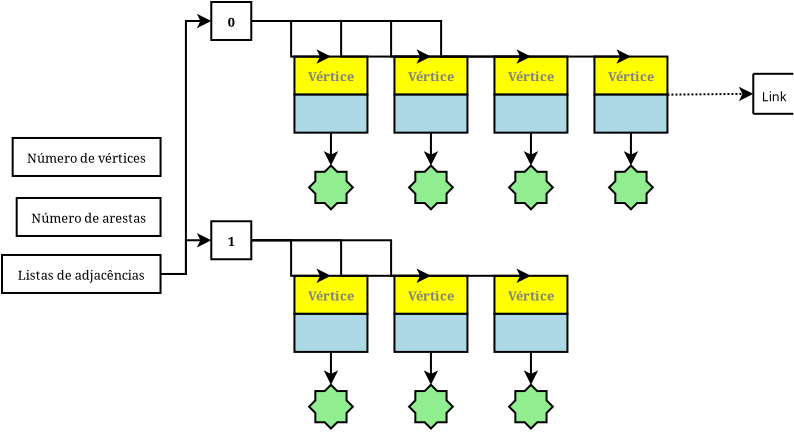 <?xml version="1.0" encoding="UTF-8"?>
<dia:diagram xmlns:dia="http://www.lysator.liu.se/~alla/dia/">
  <dia:layer name="Background" visible="true" active="true">
    <dia:group>
      <dia:group>
        <dia:object type="Flowchart - Box" version="0" id="O0">
          <dia:attribute name="obj_pos">
            <dia:point val="32.608,20.453"/>
          </dia:attribute>
          <dia:attribute name="obj_bb">
            <dia:rectangle val="32.558,20.402;36.308,22.402"/>
          </dia:attribute>
          <dia:attribute name="elem_corner">
            <dia:point val="32.608,20.453"/>
          </dia:attribute>
          <dia:attribute name="elem_width">
            <dia:real val="3.65"/>
          </dia:attribute>
          <dia:attribute name="elem_height">
            <dia:real val="1.9"/>
          </dia:attribute>
          <dia:attribute name="border_width">
            <dia:real val="0.1"/>
          </dia:attribute>
          <dia:attribute name="inner_color">
            <dia:color val="#ffff00"/>
          </dia:attribute>
          <dia:attribute name="show_background">
            <dia:boolean val="true"/>
          </dia:attribute>
          <dia:attribute name="padding">
            <dia:real val="0.5"/>
          </dia:attribute>
          <dia:attribute name="text">
            <dia:composite type="text">
              <dia:attribute name="string">
                <dia:string>#Vértice#</dia:string>
              </dia:attribute>
              <dia:attribute name="font">
                <dia:font family="serif" style="80" name="Times-Bold"/>
              </dia:attribute>
              <dia:attribute name="height">
                <dia:real val="0.8"/>
              </dia:attribute>
              <dia:attribute name="pos">
                <dia:point val="34.433,21.598"/>
              </dia:attribute>
              <dia:attribute name="color">
                <dia:color val="#7f7f7f"/>
              </dia:attribute>
              <dia:attribute name="alignment">
                <dia:enum val="1"/>
              </dia:attribute>
            </dia:composite>
          </dia:attribute>
        </dia:object>
        <dia:object type="Flowchart - Box" version="0" id="O1">
          <dia:attribute name="obj_pos">
            <dia:point val="32.608,22.358"/>
          </dia:attribute>
          <dia:attribute name="obj_bb">
            <dia:rectangle val="32.558,22.308;36.308,24.308"/>
          </dia:attribute>
          <dia:attribute name="elem_corner">
            <dia:point val="32.608,22.358"/>
          </dia:attribute>
          <dia:attribute name="elem_width">
            <dia:real val="3.65"/>
          </dia:attribute>
          <dia:attribute name="elem_height">
            <dia:real val="1.9"/>
          </dia:attribute>
          <dia:attribute name="border_width">
            <dia:real val="0.1"/>
          </dia:attribute>
          <dia:attribute name="inner_color">
            <dia:color val="#add8e6"/>
          </dia:attribute>
          <dia:attribute name="show_background">
            <dia:boolean val="true"/>
          </dia:attribute>
          <dia:attribute name="padding">
            <dia:real val="0.5"/>
          </dia:attribute>
          <dia:attribute name="text">
            <dia:composite type="text">
              <dia:attribute name="string">
                <dia:string>##</dia:string>
              </dia:attribute>
              <dia:attribute name="font">
                <dia:font family="serif" style="80" name="Times-Bold"/>
              </dia:attribute>
              <dia:attribute name="height">
                <dia:real val="0.8"/>
              </dia:attribute>
              <dia:attribute name="pos">
                <dia:point val="34.433,23.503"/>
              </dia:attribute>
              <dia:attribute name="color">
                <dia:color val="#7f7f7f"/>
              </dia:attribute>
              <dia:attribute name="alignment">
                <dia:enum val="1"/>
              </dia:attribute>
            </dia:composite>
          </dia:attribute>
        </dia:object>
        <dia:object type="Standard - Line" version="0" id="O2">
          <dia:attribute name="obj_pos">
            <dia:point val="34.433,24.258"/>
          </dia:attribute>
          <dia:attribute name="obj_bb">
            <dia:rectangle val="34.072,24.207;34.795,26.014"/>
          </dia:attribute>
          <dia:attribute name="conn_endpoints">
            <dia:point val="34.433,24.258"/>
            <dia:point val="34.433,25.902"/>
          </dia:attribute>
          <dia:attribute name="numcp">
            <dia:int val="1"/>
          </dia:attribute>
          <dia:attribute name="end_arrow">
            <dia:enum val="22"/>
          </dia:attribute>
          <dia:attribute name="end_arrow_length">
            <dia:real val="0.5"/>
          </dia:attribute>
          <dia:attribute name="end_arrow_width">
            <dia:real val="0.5"/>
          </dia:attribute>
          <dia:connections>
            <dia:connection handle="0" to="O1" connection="13"/>
            <dia:connection handle="1" to="O3" connection="4"/>
          </dia:connections>
        </dia:object>
        <dia:object type="Geometric - Eight Point Star" version="1" id="O3">
          <dia:attribute name="obj_pos">
            <dia:point val="33.34,25.902"/>
          </dia:attribute>
          <dia:attribute name="obj_bb">
            <dia:rectangle val="33.269,25.832;35.597,28.16"/>
          </dia:attribute>
          <dia:attribute name="meta">
            <dia:composite type="dict"/>
          </dia:attribute>
          <dia:attribute name="elem_corner">
            <dia:point val="33.34,25.902"/>
          </dia:attribute>
          <dia:attribute name="elem_width">
            <dia:real val="2.187"/>
          </dia:attribute>
          <dia:attribute name="elem_height">
            <dia:real val="2.187"/>
          </dia:attribute>
          <dia:attribute name="line_width">
            <dia:real val="0.1"/>
          </dia:attribute>
          <dia:attribute name="line_colour">
            <dia:color val="#000000"/>
          </dia:attribute>
          <dia:attribute name="fill_colour">
            <dia:color val="#90ee90"/>
          </dia:attribute>
          <dia:attribute name="show_background">
            <dia:boolean val="true"/>
          </dia:attribute>
          <dia:attribute name="line_style">
            <dia:enum val="0"/>
            <dia:real val="1"/>
          </dia:attribute>
          <dia:attribute name="flip_horizontal">
            <dia:boolean val="false"/>
          </dia:attribute>
          <dia:attribute name="flip_vertical">
            <dia:boolean val="false"/>
          </dia:attribute>
          <dia:attribute name="subscale">
            <dia:real val="1"/>
          </dia:attribute>
        </dia:object>
      </dia:group>
      <dia:object type="Flowchart - Box" version="0" id="O4">
        <dia:attribute name="obj_pos">
          <dia:point val="13.45,17.725"/>
        </dia:attribute>
        <dia:attribute name="obj_bb">
          <dia:rectangle val="13.4,17.675;15.5,19.675"/>
        </dia:attribute>
        <dia:attribute name="elem_corner">
          <dia:point val="13.45,17.725"/>
        </dia:attribute>
        <dia:attribute name="elem_width">
          <dia:real val="2"/>
        </dia:attribute>
        <dia:attribute name="elem_height">
          <dia:real val="1.9"/>
        </dia:attribute>
        <dia:attribute name="show_background">
          <dia:boolean val="true"/>
        </dia:attribute>
        <dia:attribute name="padding">
          <dia:real val="0.5"/>
        </dia:attribute>
        <dia:attribute name="text">
          <dia:composite type="text">
            <dia:attribute name="string">
              <dia:string>#0#</dia:string>
            </dia:attribute>
            <dia:attribute name="font">
              <dia:font family="serif" style="80" name="Times-Bold"/>
            </dia:attribute>
            <dia:attribute name="height">
              <dia:real val="0.8"/>
            </dia:attribute>
            <dia:attribute name="pos">
              <dia:point val="14.45,18.87"/>
            </dia:attribute>
            <dia:attribute name="color">
              <dia:color val="#000000"/>
            </dia:attribute>
            <dia:attribute name="alignment">
              <dia:enum val="1"/>
            </dia:attribute>
          </dia:composite>
        </dia:attribute>
      </dia:object>
      <dia:group>
        <dia:object type="Flowchart - Box" version="0" id="O5">
          <dia:attribute name="obj_pos">
            <dia:point val="27.608,20.453"/>
          </dia:attribute>
          <dia:attribute name="obj_bb">
            <dia:rectangle val="27.558,20.402;31.308,22.402"/>
          </dia:attribute>
          <dia:attribute name="elem_corner">
            <dia:point val="27.608,20.453"/>
          </dia:attribute>
          <dia:attribute name="elem_width">
            <dia:real val="3.65"/>
          </dia:attribute>
          <dia:attribute name="elem_height">
            <dia:real val="1.9"/>
          </dia:attribute>
          <dia:attribute name="border_width">
            <dia:real val="0.1"/>
          </dia:attribute>
          <dia:attribute name="inner_color">
            <dia:color val="#ffff00"/>
          </dia:attribute>
          <dia:attribute name="show_background">
            <dia:boolean val="true"/>
          </dia:attribute>
          <dia:attribute name="padding">
            <dia:real val="0.5"/>
          </dia:attribute>
          <dia:attribute name="text">
            <dia:composite type="text">
              <dia:attribute name="string">
                <dia:string>#Vértice#</dia:string>
              </dia:attribute>
              <dia:attribute name="font">
                <dia:font family="serif" style="80" name="Times-Bold"/>
              </dia:attribute>
              <dia:attribute name="height">
                <dia:real val="0.8"/>
              </dia:attribute>
              <dia:attribute name="pos">
                <dia:point val="29.433,21.598"/>
              </dia:attribute>
              <dia:attribute name="color">
                <dia:color val="#7f7f7f"/>
              </dia:attribute>
              <dia:attribute name="alignment">
                <dia:enum val="1"/>
              </dia:attribute>
            </dia:composite>
          </dia:attribute>
        </dia:object>
        <dia:object type="Flowchart - Box" version="0" id="O6">
          <dia:attribute name="obj_pos">
            <dia:point val="27.608,22.358"/>
          </dia:attribute>
          <dia:attribute name="obj_bb">
            <dia:rectangle val="27.558,22.308;31.308,24.308"/>
          </dia:attribute>
          <dia:attribute name="elem_corner">
            <dia:point val="27.608,22.358"/>
          </dia:attribute>
          <dia:attribute name="elem_width">
            <dia:real val="3.65"/>
          </dia:attribute>
          <dia:attribute name="elem_height">
            <dia:real val="1.9"/>
          </dia:attribute>
          <dia:attribute name="border_width">
            <dia:real val="0.1"/>
          </dia:attribute>
          <dia:attribute name="inner_color">
            <dia:color val="#add8e6"/>
          </dia:attribute>
          <dia:attribute name="show_background">
            <dia:boolean val="true"/>
          </dia:attribute>
          <dia:attribute name="padding">
            <dia:real val="0.5"/>
          </dia:attribute>
          <dia:attribute name="text">
            <dia:composite type="text">
              <dia:attribute name="string">
                <dia:string>##</dia:string>
              </dia:attribute>
              <dia:attribute name="font">
                <dia:font family="serif" style="80" name="Times-Bold"/>
              </dia:attribute>
              <dia:attribute name="height">
                <dia:real val="0.8"/>
              </dia:attribute>
              <dia:attribute name="pos">
                <dia:point val="29.433,23.503"/>
              </dia:attribute>
              <dia:attribute name="color">
                <dia:color val="#7f7f7f"/>
              </dia:attribute>
              <dia:attribute name="alignment">
                <dia:enum val="1"/>
              </dia:attribute>
            </dia:composite>
          </dia:attribute>
        </dia:object>
        <dia:object type="Standard - Line" version="0" id="O7">
          <dia:attribute name="obj_pos">
            <dia:point val="29.433,24.258"/>
          </dia:attribute>
          <dia:attribute name="obj_bb">
            <dia:rectangle val="29.072,24.207;29.795,26.014"/>
          </dia:attribute>
          <dia:attribute name="conn_endpoints">
            <dia:point val="29.433,24.258"/>
            <dia:point val="29.433,25.902"/>
          </dia:attribute>
          <dia:attribute name="numcp">
            <dia:int val="1"/>
          </dia:attribute>
          <dia:attribute name="end_arrow">
            <dia:enum val="22"/>
          </dia:attribute>
          <dia:attribute name="end_arrow_length">
            <dia:real val="0.5"/>
          </dia:attribute>
          <dia:attribute name="end_arrow_width">
            <dia:real val="0.5"/>
          </dia:attribute>
          <dia:connections>
            <dia:connection handle="0" to="O6" connection="13"/>
            <dia:connection handle="1" to="O8" connection="4"/>
          </dia:connections>
        </dia:object>
        <dia:object type="Geometric - Eight Point Star" version="1" id="O8">
          <dia:attribute name="obj_pos">
            <dia:point val="28.34,25.902"/>
          </dia:attribute>
          <dia:attribute name="obj_bb">
            <dia:rectangle val="28.269,25.832;30.597,28.16"/>
          </dia:attribute>
          <dia:attribute name="meta">
            <dia:composite type="dict"/>
          </dia:attribute>
          <dia:attribute name="elem_corner">
            <dia:point val="28.34,25.902"/>
          </dia:attribute>
          <dia:attribute name="elem_width">
            <dia:real val="2.187"/>
          </dia:attribute>
          <dia:attribute name="elem_height">
            <dia:real val="2.187"/>
          </dia:attribute>
          <dia:attribute name="line_width">
            <dia:real val="0.1"/>
          </dia:attribute>
          <dia:attribute name="line_colour">
            <dia:color val="#000000"/>
          </dia:attribute>
          <dia:attribute name="fill_colour">
            <dia:color val="#90ee90"/>
          </dia:attribute>
          <dia:attribute name="show_background">
            <dia:boolean val="true"/>
          </dia:attribute>
          <dia:attribute name="line_style">
            <dia:enum val="0"/>
            <dia:real val="1"/>
          </dia:attribute>
          <dia:attribute name="flip_horizontal">
            <dia:boolean val="false"/>
          </dia:attribute>
          <dia:attribute name="flip_vertical">
            <dia:boolean val="false"/>
          </dia:attribute>
          <dia:attribute name="subscale">
            <dia:real val="1"/>
          </dia:attribute>
        </dia:object>
      </dia:group>
      <dia:group>
        <dia:object type="Flowchart - Box" version="0" id="O9">
          <dia:attribute name="obj_pos">
            <dia:point val="22.608,20.453"/>
          </dia:attribute>
          <dia:attribute name="obj_bb">
            <dia:rectangle val="22.558,20.402;26.308,22.402"/>
          </dia:attribute>
          <dia:attribute name="elem_corner">
            <dia:point val="22.608,20.453"/>
          </dia:attribute>
          <dia:attribute name="elem_width">
            <dia:real val="3.65"/>
          </dia:attribute>
          <dia:attribute name="elem_height">
            <dia:real val="1.9"/>
          </dia:attribute>
          <dia:attribute name="border_width">
            <dia:real val="0.1"/>
          </dia:attribute>
          <dia:attribute name="inner_color">
            <dia:color val="#ffff00"/>
          </dia:attribute>
          <dia:attribute name="show_background">
            <dia:boolean val="true"/>
          </dia:attribute>
          <dia:attribute name="padding">
            <dia:real val="0.5"/>
          </dia:attribute>
          <dia:attribute name="text">
            <dia:composite type="text">
              <dia:attribute name="string">
                <dia:string>#Vértice#</dia:string>
              </dia:attribute>
              <dia:attribute name="font">
                <dia:font family="serif" style="80" name="Times-Bold"/>
              </dia:attribute>
              <dia:attribute name="height">
                <dia:real val="0.8"/>
              </dia:attribute>
              <dia:attribute name="pos">
                <dia:point val="24.433,21.598"/>
              </dia:attribute>
              <dia:attribute name="color">
                <dia:color val="#7f7f7f"/>
              </dia:attribute>
              <dia:attribute name="alignment">
                <dia:enum val="1"/>
              </dia:attribute>
            </dia:composite>
          </dia:attribute>
        </dia:object>
        <dia:object type="Flowchart - Box" version="0" id="O10">
          <dia:attribute name="obj_pos">
            <dia:point val="22.608,22.358"/>
          </dia:attribute>
          <dia:attribute name="obj_bb">
            <dia:rectangle val="22.558,22.308;26.308,24.308"/>
          </dia:attribute>
          <dia:attribute name="elem_corner">
            <dia:point val="22.608,22.358"/>
          </dia:attribute>
          <dia:attribute name="elem_width">
            <dia:real val="3.65"/>
          </dia:attribute>
          <dia:attribute name="elem_height">
            <dia:real val="1.9"/>
          </dia:attribute>
          <dia:attribute name="border_width">
            <dia:real val="0.1"/>
          </dia:attribute>
          <dia:attribute name="inner_color">
            <dia:color val="#add8e6"/>
          </dia:attribute>
          <dia:attribute name="show_background">
            <dia:boolean val="true"/>
          </dia:attribute>
          <dia:attribute name="padding">
            <dia:real val="0.5"/>
          </dia:attribute>
          <dia:attribute name="text">
            <dia:composite type="text">
              <dia:attribute name="string">
                <dia:string>##</dia:string>
              </dia:attribute>
              <dia:attribute name="font">
                <dia:font family="serif" style="80" name="Times-Bold"/>
              </dia:attribute>
              <dia:attribute name="height">
                <dia:real val="0.8"/>
              </dia:attribute>
              <dia:attribute name="pos">
                <dia:point val="24.433,23.503"/>
              </dia:attribute>
              <dia:attribute name="color">
                <dia:color val="#7f7f7f"/>
              </dia:attribute>
              <dia:attribute name="alignment">
                <dia:enum val="1"/>
              </dia:attribute>
            </dia:composite>
          </dia:attribute>
        </dia:object>
        <dia:object type="Standard - Line" version="0" id="O11">
          <dia:attribute name="obj_pos">
            <dia:point val="24.433,24.258"/>
          </dia:attribute>
          <dia:attribute name="obj_bb">
            <dia:rectangle val="24.072,24.207;24.795,26.014"/>
          </dia:attribute>
          <dia:attribute name="conn_endpoints">
            <dia:point val="24.433,24.258"/>
            <dia:point val="24.433,25.902"/>
          </dia:attribute>
          <dia:attribute name="numcp">
            <dia:int val="1"/>
          </dia:attribute>
          <dia:attribute name="end_arrow">
            <dia:enum val="22"/>
          </dia:attribute>
          <dia:attribute name="end_arrow_length">
            <dia:real val="0.5"/>
          </dia:attribute>
          <dia:attribute name="end_arrow_width">
            <dia:real val="0.5"/>
          </dia:attribute>
          <dia:connections>
            <dia:connection handle="0" to="O10" connection="13"/>
            <dia:connection handle="1" to="O12" connection="4"/>
          </dia:connections>
        </dia:object>
        <dia:object type="Geometric - Eight Point Star" version="1" id="O12">
          <dia:attribute name="obj_pos">
            <dia:point val="23.34,25.902"/>
          </dia:attribute>
          <dia:attribute name="obj_bb">
            <dia:rectangle val="23.269,25.832;25.597,28.16"/>
          </dia:attribute>
          <dia:attribute name="meta">
            <dia:composite type="dict"/>
          </dia:attribute>
          <dia:attribute name="elem_corner">
            <dia:point val="23.34,25.902"/>
          </dia:attribute>
          <dia:attribute name="elem_width">
            <dia:real val="2.187"/>
          </dia:attribute>
          <dia:attribute name="elem_height">
            <dia:real val="2.187"/>
          </dia:attribute>
          <dia:attribute name="line_width">
            <dia:real val="0.1"/>
          </dia:attribute>
          <dia:attribute name="line_colour">
            <dia:color val="#000000"/>
          </dia:attribute>
          <dia:attribute name="fill_colour">
            <dia:color val="#90ee90"/>
          </dia:attribute>
          <dia:attribute name="show_background">
            <dia:boolean val="true"/>
          </dia:attribute>
          <dia:attribute name="line_style">
            <dia:enum val="0"/>
            <dia:real val="1"/>
          </dia:attribute>
          <dia:attribute name="flip_horizontal">
            <dia:boolean val="false"/>
          </dia:attribute>
          <dia:attribute name="flip_vertical">
            <dia:boolean val="false"/>
          </dia:attribute>
          <dia:attribute name="subscale">
            <dia:real val="1"/>
          </dia:attribute>
        </dia:object>
      </dia:group>
      <dia:group>
        <dia:object type="Flowchart - Box" version="0" id="O13">
          <dia:attribute name="obj_pos">
            <dia:point val="17.608,20.453"/>
          </dia:attribute>
          <dia:attribute name="obj_bb">
            <dia:rectangle val="17.558,20.402;21.308,22.402"/>
          </dia:attribute>
          <dia:attribute name="elem_corner">
            <dia:point val="17.608,20.453"/>
          </dia:attribute>
          <dia:attribute name="elem_width">
            <dia:real val="3.65"/>
          </dia:attribute>
          <dia:attribute name="elem_height">
            <dia:real val="1.9"/>
          </dia:attribute>
          <dia:attribute name="border_width">
            <dia:real val="0.1"/>
          </dia:attribute>
          <dia:attribute name="inner_color">
            <dia:color val="#ffff00"/>
          </dia:attribute>
          <dia:attribute name="show_background">
            <dia:boolean val="true"/>
          </dia:attribute>
          <dia:attribute name="padding">
            <dia:real val="0.5"/>
          </dia:attribute>
          <dia:attribute name="text">
            <dia:composite type="text">
              <dia:attribute name="string">
                <dia:string>#Vértice#</dia:string>
              </dia:attribute>
              <dia:attribute name="font">
                <dia:font family="serif" style="80" name="Times-Bold"/>
              </dia:attribute>
              <dia:attribute name="height">
                <dia:real val="0.8"/>
              </dia:attribute>
              <dia:attribute name="pos">
                <dia:point val="19.433,21.598"/>
              </dia:attribute>
              <dia:attribute name="color">
                <dia:color val="#7f7f7f"/>
              </dia:attribute>
              <dia:attribute name="alignment">
                <dia:enum val="1"/>
              </dia:attribute>
            </dia:composite>
          </dia:attribute>
        </dia:object>
        <dia:object type="Flowchart - Box" version="0" id="O14">
          <dia:attribute name="obj_pos">
            <dia:point val="17.608,22.358"/>
          </dia:attribute>
          <dia:attribute name="obj_bb">
            <dia:rectangle val="17.558,22.308;21.308,24.308"/>
          </dia:attribute>
          <dia:attribute name="elem_corner">
            <dia:point val="17.608,22.358"/>
          </dia:attribute>
          <dia:attribute name="elem_width">
            <dia:real val="3.65"/>
          </dia:attribute>
          <dia:attribute name="elem_height">
            <dia:real val="1.9"/>
          </dia:attribute>
          <dia:attribute name="border_width">
            <dia:real val="0.1"/>
          </dia:attribute>
          <dia:attribute name="inner_color">
            <dia:color val="#add8e6"/>
          </dia:attribute>
          <dia:attribute name="show_background">
            <dia:boolean val="true"/>
          </dia:attribute>
          <dia:attribute name="padding">
            <dia:real val="0.5"/>
          </dia:attribute>
          <dia:attribute name="text">
            <dia:composite type="text">
              <dia:attribute name="string">
                <dia:string>##</dia:string>
              </dia:attribute>
              <dia:attribute name="font">
                <dia:font family="serif" style="80" name="Times-Bold"/>
              </dia:attribute>
              <dia:attribute name="height">
                <dia:real val="0.8"/>
              </dia:attribute>
              <dia:attribute name="pos">
                <dia:point val="19.433,23.503"/>
              </dia:attribute>
              <dia:attribute name="color">
                <dia:color val="#7f7f7f"/>
              </dia:attribute>
              <dia:attribute name="alignment">
                <dia:enum val="1"/>
              </dia:attribute>
            </dia:composite>
          </dia:attribute>
        </dia:object>
        <dia:object type="Standard - Line" version="0" id="O15">
          <dia:attribute name="obj_pos">
            <dia:point val="19.433,24.258"/>
          </dia:attribute>
          <dia:attribute name="obj_bb">
            <dia:rectangle val="19.072,24.207;19.795,26.014"/>
          </dia:attribute>
          <dia:attribute name="conn_endpoints">
            <dia:point val="19.433,24.258"/>
            <dia:point val="19.433,25.902"/>
          </dia:attribute>
          <dia:attribute name="numcp">
            <dia:int val="1"/>
          </dia:attribute>
          <dia:attribute name="end_arrow">
            <dia:enum val="22"/>
          </dia:attribute>
          <dia:attribute name="end_arrow_length">
            <dia:real val="0.5"/>
          </dia:attribute>
          <dia:attribute name="end_arrow_width">
            <dia:real val="0.5"/>
          </dia:attribute>
          <dia:connections>
            <dia:connection handle="0" to="O14" connection="13"/>
            <dia:connection handle="1" to="O16" connection="4"/>
          </dia:connections>
        </dia:object>
        <dia:object type="Geometric - Eight Point Star" version="1" id="O16">
          <dia:attribute name="obj_pos">
            <dia:point val="18.34,25.902"/>
          </dia:attribute>
          <dia:attribute name="obj_bb">
            <dia:rectangle val="18.269,25.832;20.597,28.16"/>
          </dia:attribute>
          <dia:attribute name="meta">
            <dia:composite type="dict"/>
          </dia:attribute>
          <dia:attribute name="elem_corner">
            <dia:point val="18.34,25.902"/>
          </dia:attribute>
          <dia:attribute name="elem_width">
            <dia:real val="2.187"/>
          </dia:attribute>
          <dia:attribute name="elem_height">
            <dia:real val="2.187"/>
          </dia:attribute>
          <dia:attribute name="line_width">
            <dia:real val="0.1"/>
          </dia:attribute>
          <dia:attribute name="line_colour">
            <dia:color val="#000000"/>
          </dia:attribute>
          <dia:attribute name="fill_colour">
            <dia:color val="#90ee90"/>
          </dia:attribute>
          <dia:attribute name="show_background">
            <dia:boolean val="true"/>
          </dia:attribute>
          <dia:attribute name="line_style">
            <dia:enum val="0"/>
            <dia:real val="1"/>
          </dia:attribute>
          <dia:attribute name="flip_horizontal">
            <dia:boolean val="false"/>
          </dia:attribute>
          <dia:attribute name="flip_vertical">
            <dia:boolean val="false"/>
          </dia:attribute>
          <dia:attribute name="subscale">
            <dia:real val="1"/>
          </dia:attribute>
        </dia:object>
      </dia:group>
      <dia:object type="Standard - ZigZagLine" version="1" id="O17">
        <dia:attribute name="obj_pos">
          <dia:point val="15.45,18.675"/>
        </dia:attribute>
        <dia:attribute name="obj_bb">
          <dia:rectangle val="15.4,18.625;34.795,20.564"/>
        </dia:attribute>
        <dia:attribute name="orth_points">
          <dia:point val="15.45,18.675"/>
          <dia:point val="34.433,18.675"/>
          <dia:point val="34.433,20.453"/>
        </dia:attribute>
        <dia:attribute name="orth_orient">
          <dia:enum val="0"/>
          <dia:enum val="1"/>
        </dia:attribute>
        <dia:attribute name="autorouting">
          <dia:boolean val="true"/>
        </dia:attribute>
        <dia:attribute name="end_arrow">
          <dia:enum val="22"/>
        </dia:attribute>
        <dia:attribute name="end_arrow_length">
          <dia:real val="0.5"/>
        </dia:attribute>
        <dia:attribute name="end_arrow_width">
          <dia:real val="0.5"/>
        </dia:attribute>
        <dia:connections>
          <dia:connection handle="0" to="O4" connection="8"/>
        </dia:connections>
      </dia:object>
      <dia:object type="Standard - ZigZagLine" version="1" id="O18">
        <dia:attribute name="obj_pos">
          <dia:point val="15.45,18.675"/>
        </dia:attribute>
        <dia:attribute name="obj_bb">
          <dia:rectangle val="15.4,18.625;19.795,20.564"/>
        </dia:attribute>
        <dia:attribute name="orth_points">
          <dia:point val="15.45,18.675"/>
          <dia:point val="19.433,18.675"/>
          <dia:point val="19.433,20.453"/>
        </dia:attribute>
        <dia:attribute name="orth_orient">
          <dia:enum val="0"/>
          <dia:enum val="1"/>
        </dia:attribute>
        <dia:attribute name="autorouting">
          <dia:boolean val="true"/>
        </dia:attribute>
        <dia:attribute name="end_arrow">
          <dia:enum val="22"/>
        </dia:attribute>
        <dia:attribute name="end_arrow_length">
          <dia:real val="0.5"/>
        </dia:attribute>
        <dia:attribute name="end_arrow_width">
          <dia:real val="0.5"/>
        </dia:attribute>
        <dia:connections>
          <dia:connection handle="0" to="O4" connection="8"/>
        </dia:connections>
      </dia:object>
      <dia:object type="Standard - ZigZagLine" version="1" id="O19">
        <dia:attribute name="obj_pos">
          <dia:point val="15.45,18.675"/>
        </dia:attribute>
        <dia:attribute name="obj_bb">
          <dia:rectangle val="15.4,18.625;24.795,20.564"/>
        </dia:attribute>
        <dia:attribute name="orth_points">
          <dia:point val="15.45,18.675"/>
          <dia:point val="24.433,18.675"/>
          <dia:point val="24.433,20.453"/>
        </dia:attribute>
        <dia:attribute name="orth_orient">
          <dia:enum val="0"/>
          <dia:enum val="1"/>
        </dia:attribute>
        <dia:attribute name="autorouting">
          <dia:boolean val="true"/>
        </dia:attribute>
        <dia:attribute name="end_arrow">
          <dia:enum val="22"/>
        </dia:attribute>
        <dia:attribute name="end_arrow_length">
          <dia:real val="0.5"/>
        </dia:attribute>
        <dia:attribute name="end_arrow_width">
          <dia:real val="0.5"/>
        </dia:attribute>
        <dia:connections>
          <dia:connection handle="0" to="O4" connection="8"/>
        </dia:connections>
      </dia:object>
      <dia:object type="Standard - ZigZagLine" version="1" id="O20">
        <dia:attribute name="obj_pos">
          <dia:point val="15.45,18.675"/>
        </dia:attribute>
        <dia:attribute name="obj_bb">
          <dia:rectangle val="15.4,18.625;29.795,20.564"/>
        </dia:attribute>
        <dia:attribute name="orth_points">
          <dia:point val="15.45,18.675"/>
          <dia:point val="29.433,18.675"/>
          <dia:point val="29.433,20.453"/>
        </dia:attribute>
        <dia:attribute name="orth_orient">
          <dia:enum val="0"/>
          <dia:enum val="1"/>
        </dia:attribute>
        <dia:attribute name="autorouting">
          <dia:boolean val="true"/>
        </dia:attribute>
        <dia:attribute name="end_arrow">
          <dia:enum val="22"/>
        </dia:attribute>
        <dia:attribute name="end_arrow_length">
          <dia:real val="0.5"/>
        </dia:attribute>
        <dia:attribute name="end_arrow_width">
          <dia:real val="0.5"/>
        </dia:attribute>
        <dia:connections>
          <dia:connection handle="0" to="O4" connection="8"/>
        </dia:connections>
      </dia:object>
      <dia:object type="Flowchart - Box" version="0" id="O21">
        <dia:attribute name="obj_pos">
          <dia:point val="13.45,28.688"/>
        </dia:attribute>
        <dia:attribute name="obj_bb">
          <dia:rectangle val="13.4,28.637;15.5,30.637"/>
        </dia:attribute>
        <dia:attribute name="elem_corner">
          <dia:point val="13.45,28.688"/>
        </dia:attribute>
        <dia:attribute name="elem_width">
          <dia:real val="2"/>
        </dia:attribute>
        <dia:attribute name="elem_height">
          <dia:real val="1.9"/>
        </dia:attribute>
        <dia:attribute name="show_background">
          <dia:boolean val="true"/>
        </dia:attribute>
        <dia:attribute name="padding">
          <dia:real val="0.5"/>
        </dia:attribute>
        <dia:attribute name="text">
          <dia:composite type="text">
            <dia:attribute name="string">
              <dia:string>#1#</dia:string>
            </dia:attribute>
            <dia:attribute name="font">
              <dia:font family="serif" style="80" name="Times-Bold"/>
            </dia:attribute>
            <dia:attribute name="height">
              <dia:real val="0.8"/>
            </dia:attribute>
            <dia:attribute name="pos">
              <dia:point val="14.45,29.832"/>
            </dia:attribute>
            <dia:attribute name="color">
              <dia:color val="#000000"/>
            </dia:attribute>
            <dia:attribute name="alignment">
              <dia:enum val="1"/>
            </dia:attribute>
          </dia:composite>
        </dia:attribute>
      </dia:object>
      <dia:group>
        <dia:object type="Flowchart - Box" version="0" id="O22">
          <dia:attribute name="obj_pos">
            <dia:point val="27.608,31.415"/>
          </dia:attribute>
          <dia:attribute name="obj_bb">
            <dia:rectangle val="27.558,31.365;31.308,33.365"/>
          </dia:attribute>
          <dia:attribute name="elem_corner">
            <dia:point val="27.608,31.415"/>
          </dia:attribute>
          <dia:attribute name="elem_width">
            <dia:real val="3.65"/>
          </dia:attribute>
          <dia:attribute name="elem_height">
            <dia:real val="1.9"/>
          </dia:attribute>
          <dia:attribute name="border_width">
            <dia:real val="0.1"/>
          </dia:attribute>
          <dia:attribute name="inner_color">
            <dia:color val="#ffff00"/>
          </dia:attribute>
          <dia:attribute name="show_background">
            <dia:boolean val="true"/>
          </dia:attribute>
          <dia:attribute name="padding">
            <dia:real val="0.5"/>
          </dia:attribute>
          <dia:attribute name="text">
            <dia:composite type="text">
              <dia:attribute name="string">
                <dia:string>#Vértice#</dia:string>
              </dia:attribute>
              <dia:attribute name="font">
                <dia:font family="serif" style="80" name="Times-Bold"/>
              </dia:attribute>
              <dia:attribute name="height">
                <dia:real val="0.8"/>
              </dia:attribute>
              <dia:attribute name="pos">
                <dia:point val="29.433,32.56"/>
              </dia:attribute>
              <dia:attribute name="color">
                <dia:color val="#7f7f7f"/>
              </dia:attribute>
              <dia:attribute name="alignment">
                <dia:enum val="1"/>
              </dia:attribute>
            </dia:composite>
          </dia:attribute>
        </dia:object>
        <dia:object type="Flowchart - Box" version="0" id="O23">
          <dia:attribute name="obj_pos">
            <dia:point val="27.608,33.32"/>
          </dia:attribute>
          <dia:attribute name="obj_bb">
            <dia:rectangle val="27.558,33.27;31.308,35.27"/>
          </dia:attribute>
          <dia:attribute name="elem_corner">
            <dia:point val="27.608,33.32"/>
          </dia:attribute>
          <dia:attribute name="elem_width">
            <dia:real val="3.65"/>
          </dia:attribute>
          <dia:attribute name="elem_height">
            <dia:real val="1.9"/>
          </dia:attribute>
          <dia:attribute name="border_width">
            <dia:real val="0.1"/>
          </dia:attribute>
          <dia:attribute name="inner_color">
            <dia:color val="#add8e6"/>
          </dia:attribute>
          <dia:attribute name="show_background">
            <dia:boolean val="true"/>
          </dia:attribute>
          <dia:attribute name="padding">
            <dia:real val="0.5"/>
          </dia:attribute>
          <dia:attribute name="text">
            <dia:composite type="text">
              <dia:attribute name="string">
                <dia:string>##</dia:string>
              </dia:attribute>
              <dia:attribute name="font">
                <dia:font family="serif" style="80" name="Times-Bold"/>
              </dia:attribute>
              <dia:attribute name="height">
                <dia:real val="0.8"/>
              </dia:attribute>
              <dia:attribute name="pos">
                <dia:point val="29.433,34.465"/>
              </dia:attribute>
              <dia:attribute name="color">
                <dia:color val="#7f7f7f"/>
              </dia:attribute>
              <dia:attribute name="alignment">
                <dia:enum val="1"/>
              </dia:attribute>
            </dia:composite>
          </dia:attribute>
        </dia:object>
        <dia:object type="Standard - Line" version="0" id="O24">
          <dia:attribute name="obj_pos">
            <dia:point val="29.433,35.22"/>
          </dia:attribute>
          <dia:attribute name="obj_bb">
            <dia:rectangle val="29.072,35.17;29.795,36.977"/>
          </dia:attribute>
          <dia:attribute name="conn_endpoints">
            <dia:point val="29.433,35.22"/>
            <dia:point val="29.433,36.865"/>
          </dia:attribute>
          <dia:attribute name="numcp">
            <dia:int val="1"/>
          </dia:attribute>
          <dia:attribute name="end_arrow">
            <dia:enum val="22"/>
          </dia:attribute>
          <dia:attribute name="end_arrow_length">
            <dia:real val="0.5"/>
          </dia:attribute>
          <dia:attribute name="end_arrow_width">
            <dia:real val="0.5"/>
          </dia:attribute>
          <dia:connections>
            <dia:connection handle="0" to="O23" connection="13"/>
            <dia:connection handle="1" to="O25" connection="4"/>
          </dia:connections>
        </dia:object>
        <dia:object type="Geometric - Eight Point Star" version="1" id="O25">
          <dia:attribute name="obj_pos">
            <dia:point val="28.34,36.865"/>
          </dia:attribute>
          <dia:attribute name="obj_bb">
            <dia:rectangle val="28.269,36.794;30.597,39.122"/>
          </dia:attribute>
          <dia:attribute name="meta">
            <dia:composite type="dict"/>
          </dia:attribute>
          <dia:attribute name="elem_corner">
            <dia:point val="28.34,36.865"/>
          </dia:attribute>
          <dia:attribute name="elem_width">
            <dia:real val="2.187"/>
          </dia:attribute>
          <dia:attribute name="elem_height">
            <dia:real val="2.187"/>
          </dia:attribute>
          <dia:attribute name="line_width">
            <dia:real val="0.1"/>
          </dia:attribute>
          <dia:attribute name="line_colour">
            <dia:color val="#000000"/>
          </dia:attribute>
          <dia:attribute name="fill_colour">
            <dia:color val="#90ee90"/>
          </dia:attribute>
          <dia:attribute name="show_background">
            <dia:boolean val="true"/>
          </dia:attribute>
          <dia:attribute name="line_style">
            <dia:enum val="0"/>
            <dia:real val="1"/>
          </dia:attribute>
          <dia:attribute name="flip_horizontal">
            <dia:boolean val="false"/>
          </dia:attribute>
          <dia:attribute name="flip_vertical">
            <dia:boolean val="false"/>
          </dia:attribute>
          <dia:attribute name="subscale">
            <dia:real val="1"/>
          </dia:attribute>
        </dia:object>
      </dia:group>
      <dia:group>
        <dia:object type="Flowchart - Box" version="0" id="O26">
          <dia:attribute name="obj_pos">
            <dia:point val="22.608,31.415"/>
          </dia:attribute>
          <dia:attribute name="obj_bb">
            <dia:rectangle val="22.558,31.365;26.308,33.365"/>
          </dia:attribute>
          <dia:attribute name="elem_corner">
            <dia:point val="22.608,31.415"/>
          </dia:attribute>
          <dia:attribute name="elem_width">
            <dia:real val="3.65"/>
          </dia:attribute>
          <dia:attribute name="elem_height">
            <dia:real val="1.9"/>
          </dia:attribute>
          <dia:attribute name="border_width">
            <dia:real val="0.1"/>
          </dia:attribute>
          <dia:attribute name="inner_color">
            <dia:color val="#ffff00"/>
          </dia:attribute>
          <dia:attribute name="show_background">
            <dia:boolean val="true"/>
          </dia:attribute>
          <dia:attribute name="padding">
            <dia:real val="0.5"/>
          </dia:attribute>
          <dia:attribute name="text">
            <dia:composite type="text">
              <dia:attribute name="string">
                <dia:string>#Vértice#</dia:string>
              </dia:attribute>
              <dia:attribute name="font">
                <dia:font family="serif" style="80" name="Times-Bold"/>
              </dia:attribute>
              <dia:attribute name="height">
                <dia:real val="0.8"/>
              </dia:attribute>
              <dia:attribute name="pos">
                <dia:point val="24.433,32.56"/>
              </dia:attribute>
              <dia:attribute name="color">
                <dia:color val="#7f7f7f"/>
              </dia:attribute>
              <dia:attribute name="alignment">
                <dia:enum val="1"/>
              </dia:attribute>
            </dia:composite>
          </dia:attribute>
        </dia:object>
        <dia:object type="Flowchart - Box" version="0" id="O27">
          <dia:attribute name="obj_pos">
            <dia:point val="22.608,33.32"/>
          </dia:attribute>
          <dia:attribute name="obj_bb">
            <dia:rectangle val="22.558,33.27;26.308,35.27"/>
          </dia:attribute>
          <dia:attribute name="elem_corner">
            <dia:point val="22.608,33.32"/>
          </dia:attribute>
          <dia:attribute name="elem_width">
            <dia:real val="3.65"/>
          </dia:attribute>
          <dia:attribute name="elem_height">
            <dia:real val="1.9"/>
          </dia:attribute>
          <dia:attribute name="border_width">
            <dia:real val="0.1"/>
          </dia:attribute>
          <dia:attribute name="inner_color">
            <dia:color val="#add8e6"/>
          </dia:attribute>
          <dia:attribute name="show_background">
            <dia:boolean val="true"/>
          </dia:attribute>
          <dia:attribute name="padding">
            <dia:real val="0.5"/>
          </dia:attribute>
          <dia:attribute name="text">
            <dia:composite type="text">
              <dia:attribute name="string">
                <dia:string>##</dia:string>
              </dia:attribute>
              <dia:attribute name="font">
                <dia:font family="serif" style="80" name="Times-Bold"/>
              </dia:attribute>
              <dia:attribute name="height">
                <dia:real val="0.8"/>
              </dia:attribute>
              <dia:attribute name="pos">
                <dia:point val="24.433,34.465"/>
              </dia:attribute>
              <dia:attribute name="color">
                <dia:color val="#7f7f7f"/>
              </dia:attribute>
              <dia:attribute name="alignment">
                <dia:enum val="1"/>
              </dia:attribute>
            </dia:composite>
          </dia:attribute>
        </dia:object>
        <dia:object type="Standard - Line" version="0" id="O28">
          <dia:attribute name="obj_pos">
            <dia:point val="24.433,35.22"/>
          </dia:attribute>
          <dia:attribute name="obj_bb">
            <dia:rectangle val="24.072,35.17;24.795,36.977"/>
          </dia:attribute>
          <dia:attribute name="conn_endpoints">
            <dia:point val="24.433,35.22"/>
            <dia:point val="24.433,36.865"/>
          </dia:attribute>
          <dia:attribute name="numcp">
            <dia:int val="1"/>
          </dia:attribute>
          <dia:attribute name="end_arrow">
            <dia:enum val="22"/>
          </dia:attribute>
          <dia:attribute name="end_arrow_length">
            <dia:real val="0.5"/>
          </dia:attribute>
          <dia:attribute name="end_arrow_width">
            <dia:real val="0.5"/>
          </dia:attribute>
          <dia:connections>
            <dia:connection handle="0" to="O27" connection="13"/>
            <dia:connection handle="1" to="O29" connection="4"/>
          </dia:connections>
        </dia:object>
        <dia:object type="Geometric - Eight Point Star" version="1" id="O29">
          <dia:attribute name="obj_pos">
            <dia:point val="23.34,36.865"/>
          </dia:attribute>
          <dia:attribute name="obj_bb">
            <dia:rectangle val="23.269,36.794;25.597,39.122"/>
          </dia:attribute>
          <dia:attribute name="meta">
            <dia:composite type="dict"/>
          </dia:attribute>
          <dia:attribute name="elem_corner">
            <dia:point val="23.34,36.865"/>
          </dia:attribute>
          <dia:attribute name="elem_width">
            <dia:real val="2.187"/>
          </dia:attribute>
          <dia:attribute name="elem_height">
            <dia:real val="2.187"/>
          </dia:attribute>
          <dia:attribute name="line_width">
            <dia:real val="0.1"/>
          </dia:attribute>
          <dia:attribute name="line_colour">
            <dia:color val="#000000"/>
          </dia:attribute>
          <dia:attribute name="fill_colour">
            <dia:color val="#90ee90"/>
          </dia:attribute>
          <dia:attribute name="show_background">
            <dia:boolean val="true"/>
          </dia:attribute>
          <dia:attribute name="line_style">
            <dia:enum val="0"/>
            <dia:real val="1"/>
          </dia:attribute>
          <dia:attribute name="flip_horizontal">
            <dia:boolean val="false"/>
          </dia:attribute>
          <dia:attribute name="flip_vertical">
            <dia:boolean val="false"/>
          </dia:attribute>
          <dia:attribute name="subscale">
            <dia:real val="1"/>
          </dia:attribute>
        </dia:object>
      </dia:group>
      <dia:group>
        <dia:object type="Flowchart - Box" version="0" id="O30">
          <dia:attribute name="obj_pos">
            <dia:point val="17.608,31.415"/>
          </dia:attribute>
          <dia:attribute name="obj_bb">
            <dia:rectangle val="17.558,31.365;21.308,33.365"/>
          </dia:attribute>
          <dia:attribute name="elem_corner">
            <dia:point val="17.608,31.415"/>
          </dia:attribute>
          <dia:attribute name="elem_width">
            <dia:real val="3.65"/>
          </dia:attribute>
          <dia:attribute name="elem_height">
            <dia:real val="1.9"/>
          </dia:attribute>
          <dia:attribute name="border_width">
            <dia:real val="0.1"/>
          </dia:attribute>
          <dia:attribute name="inner_color">
            <dia:color val="#ffff00"/>
          </dia:attribute>
          <dia:attribute name="show_background">
            <dia:boolean val="true"/>
          </dia:attribute>
          <dia:attribute name="padding">
            <dia:real val="0.5"/>
          </dia:attribute>
          <dia:attribute name="text">
            <dia:composite type="text">
              <dia:attribute name="string">
                <dia:string>#Vértice#</dia:string>
              </dia:attribute>
              <dia:attribute name="font">
                <dia:font family="serif" style="80" name="Times-Bold"/>
              </dia:attribute>
              <dia:attribute name="height">
                <dia:real val="0.8"/>
              </dia:attribute>
              <dia:attribute name="pos">
                <dia:point val="19.433,32.56"/>
              </dia:attribute>
              <dia:attribute name="color">
                <dia:color val="#7f7f7f"/>
              </dia:attribute>
              <dia:attribute name="alignment">
                <dia:enum val="1"/>
              </dia:attribute>
            </dia:composite>
          </dia:attribute>
        </dia:object>
        <dia:object type="Flowchart - Box" version="0" id="O31">
          <dia:attribute name="obj_pos">
            <dia:point val="17.608,33.32"/>
          </dia:attribute>
          <dia:attribute name="obj_bb">
            <dia:rectangle val="17.558,33.27;21.308,35.27"/>
          </dia:attribute>
          <dia:attribute name="elem_corner">
            <dia:point val="17.608,33.32"/>
          </dia:attribute>
          <dia:attribute name="elem_width">
            <dia:real val="3.65"/>
          </dia:attribute>
          <dia:attribute name="elem_height">
            <dia:real val="1.9"/>
          </dia:attribute>
          <dia:attribute name="border_width">
            <dia:real val="0.1"/>
          </dia:attribute>
          <dia:attribute name="inner_color">
            <dia:color val="#add8e6"/>
          </dia:attribute>
          <dia:attribute name="show_background">
            <dia:boolean val="true"/>
          </dia:attribute>
          <dia:attribute name="padding">
            <dia:real val="0.5"/>
          </dia:attribute>
          <dia:attribute name="text">
            <dia:composite type="text">
              <dia:attribute name="string">
                <dia:string>##</dia:string>
              </dia:attribute>
              <dia:attribute name="font">
                <dia:font family="serif" style="80" name="Times-Bold"/>
              </dia:attribute>
              <dia:attribute name="height">
                <dia:real val="0.8"/>
              </dia:attribute>
              <dia:attribute name="pos">
                <dia:point val="19.433,34.465"/>
              </dia:attribute>
              <dia:attribute name="color">
                <dia:color val="#7f7f7f"/>
              </dia:attribute>
              <dia:attribute name="alignment">
                <dia:enum val="1"/>
              </dia:attribute>
            </dia:composite>
          </dia:attribute>
        </dia:object>
        <dia:object type="Standard - Line" version="0" id="O32">
          <dia:attribute name="obj_pos">
            <dia:point val="19.433,35.22"/>
          </dia:attribute>
          <dia:attribute name="obj_bb">
            <dia:rectangle val="19.072,35.17;19.795,36.977"/>
          </dia:attribute>
          <dia:attribute name="conn_endpoints">
            <dia:point val="19.433,35.22"/>
            <dia:point val="19.433,36.865"/>
          </dia:attribute>
          <dia:attribute name="numcp">
            <dia:int val="1"/>
          </dia:attribute>
          <dia:attribute name="end_arrow">
            <dia:enum val="22"/>
          </dia:attribute>
          <dia:attribute name="end_arrow_length">
            <dia:real val="0.5"/>
          </dia:attribute>
          <dia:attribute name="end_arrow_width">
            <dia:real val="0.5"/>
          </dia:attribute>
          <dia:connections>
            <dia:connection handle="0" to="O31" connection="13"/>
            <dia:connection handle="1" to="O33" connection="4"/>
          </dia:connections>
        </dia:object>
        <dia:object type="Geometric - Eight Point Star" version="1" id="O33">
          <dia:attribute name="obj_pos">
            <dia:point val="18.34,36.865"/>
          </dia:attribute>
          <dia:attribute name="obj_bb">
            <dia:rectangle val="18.269,36.794;20.597,39.122"/>
          </dia:attribute>
          <dia:attribute name="meta">
            <dia:composite type="dict"/>
          </dia:attribute>
          <dia:attribute name="elem_corner">
            <dia:point val="18.34,36.865"/>
          </dia:attribute>
          <dia:attribute name="elem_width">
            <dia:real val="2.187"/>
          </dia:attribute>
          <dia:attribute name="elem_height">
            <dia:real val="2.187"/>
          </dia:attribute>
          <dia:attribute name="line_width">
            <dia:real val="0.1"/>
          </dia:attribute>
          <dia:attribute name="line_colour">
            <dia:color val="#000000"/>
          </dia:attribute>
          <dia:attribute name="fill_colour">
            <dia:color val="#90ee90"/>
          </dia:attribute>
          <dia:attribute name="show_background">
            <dia:boolean val="true"/>
          </dia:attribute>
          <dia:attribute name="line_style">
            <dia:enum val="0"/>
            <dia:real val="1"/>
          </dia:attribute>
          <dia:attribute name="flip_horizontal">
            <dia:boolean val="false"/>
          </dia:attribute>
          <dia:attribute name="flip_vertical">
            <dia:boolean val="false"/>
          </dia:attribute>
          <dia:attribute name="subscale">
            <dia:real val="1"/>
          </dia:attribute>
        </dia:object>
      </dia:group>
      <dia:object type="Standard - ZigZagLine" version="1" id="O34">
        <dia:attribute name="obj_pos">
          <dia:point val="15.45,29.637"/>
        </dia:attribute>
        <dia:attribute name="obj_bb">
          <dia:rectangle val="15.4,29.587;19.795,31.527"/>
        </dia:attribute>
        <dia:attribute name="orth_points">
          <dia:point val="15.45,29.637"/>
          <dia:point val="19.433,29.637"/>
          <dia:point val="19.433,31.415"/>
        </dia:attribute>
        <dia:attribute name="orth_orient">
          <dia:enum val="0"/>
          <dia:enum val="1"/>
        </dia:attribute>
        <dia:attribute name="autorouting">
          <dia:boolean val="true"/>
        </dia:attribute>
        <dia:attribute name="end_arrow">
          <dia:enum val="22"/>
        </dia:attribute>
        <dia:attribute name="end_arrow_length">
          <dia:real val="0.5"/>
        </dia:attribute>
        <dia:attribute name="end_arrow_width">
          <dia:real val="0.5"/>
        </dia:attribute>
        <dia:connections>
          <dia:connection handle="0" to="O21" connection="8"/>
        </dia:connections>
      </dia:object>
      <dia:object type="Standard - ZigZagLine" version="1" id="O35">
        <dia:attribute name="obj_pos">
          <dia:point val="15.45,29.637"/>
        </dia:attribute>
        <dia:attribute name="obj_bb">
          <dia:rectangle val="15.4,29.587;24.795,31.527"/>
        </dia:attribute>
        <dia:attribute name="orth_points">
          <dia:point val="15.45,29.637"/>
          <dia:point val="24.433,29.637"/>
          <dia:point val="24.433,31.415"/>
        </dia:attribute>
        <dia:attribute name="orth_orient">
          <dia:enum val="0"/>
          <dia:enum val="1"/>
        </dia:attribute>
        <dia:attribute name="autorouting">
          <dia:boolean val="true"/>
        </dia:attribute>
        <dia:attribute name="end_arrow">
          <dia:enum val="22"/>
        </dia:attribute>
        <dia:attribute name="end_arrow_length">
          <dia:real val="0.5"/>
        </dia:attribute>
        <dia:attribute name="end_arrow_width">
          <dia:real val="0.5"/>
        </dia:attribute>
        <dia:connections>
          <dia:connection handle="0" to="O21" connection="8"/>
        </dia:connections>
      </dia:object>
      <dia:object type="Standard - ZigZagLine" version="1" id="O36">
        <dia:attribute name="obj_pos">
          <dia:point val="15.45,29.637"/>
        </dia:attribute>
        <dia:attribute name="obj_bb">
          <dia:rectangle val="15.4,29.587;29.795,31.527"/>
        </dia:attribute>
        <dia:attribute name="orth_points">
          <dia:point val="15.45,29.637"/>
          <dia:point val="29.433,29.637"/>
          <dia:point val="29.433,31.415"/>
        </dia:attribute>
        <dia:attribute name="orth_orient">
          <dia:enum val="0"/>
          <dia:enum val="1"/>
        </dia:attribute>
        <dia:attribute name="autorouting">
          <dia:boolean val="true"/>
        </dia:attribute>
        <dia:attribute name="end_arrow">
          <dia:enum val="22"/>
        </dia:attribute>
        <dia:attribute name="end_arrow_length">
          <dia:real val="0.5"/>
        </dia:attribute>
        <dia:attribute name="end_arrow_width">
          <dia:real val="0.5"/>
        </dia:attribute>
        <dia:connections>
          <dia:connection handle="0" to="O21" connection="8"/>
        </dia:connections>
      </dia:object>
      <dia:object type="Standard - Line" version="0" id="O37">
        <dia:attribute name="obj_pos">
          <dia:point val="36.258,22.358"/>
        </dia:attribute>
        <dia:attribute name="obj_bb">
          <dia:rectangle val="36.208,21.959;40.662,22.683"/>
        </dia:attribute>
        <dia:attribute name="conn_endpoints">
          <dia:point val="36.258,22.358"/>
          <dia:point val="40.55,22.315"/>
        </dia:attribute>
        <dia:attribute name="numcp">
          <dia:int val="1"/>
        </dia:attribute>
        <dia:attribute name="line_style">
          <dia:enum val="4"/>
        </dia:attribute>
        <dia:attribute name="end_arrow">
          <dia:enum val="22"/>
        </dia:attribute>
        <dia:attribute name="end_arrow_length">
          <dia:real val="0.5"/>
        </dia:attribute>
        <dia:attribute name="end_arrow_width">
          <dia:real val="0.5"/>
        </dia:attribute>
        <dia:connections>
          <dia:connection handle="1" to="O38" connection="6"/>
        </dia:connections>
      </dia:object>
      <dia:object type="Flowchart - Data Source" version="1" id="O38">
        <dia:attribute name="obj_pos">
          <dia:point val="40.55,21.315"/>
        </dia:attribute>
        <dia:attribute name="obj_bb">
          <dia:rectangle val="40.5,21.265;42.55,23.365"/>
        </dia:attribute>
        <dia:attribute name="meta">
          <dia:composite type="dict"/>
        </dia:attribute>
        <dia:attribute name="elem_corner">
          <dia:point val="40.55,21.315"/>
        </dia:attribute>
        <dia:attribute name="elem_width">
          <dia:real val="2"/>
        </dia:attribute>
        <dia:attribute name="elem_height">
          <dia:real val="2"/>
        </dia:attribute>
        <dia:attribute name="line_width">
          <dia:real val="0.1"/>
        </dia:attribute>
        <dia:attribute name="line_colour">
          <dia:color val="#000000"/>
        </dia:attribute>
        <dia:attribute name="fill_colour">
          <dia:color val="#ffffff"/>
        </dia:attribute>
        <dia:attribute name="show_background">
          <dia:boolean val="true"/>
        </dia:attribute>
        <dia:attribute name="line_style">
          <dia:enum val="0"/>
          <dia:real val="1"/>
        </dia:attribute>
        <dia:attribute name="padding">
          <dia:real val="0.1"/>
        </dia:attribute>
        <dia:attribute name="text">
          <dia:composite type="text">
            <dia:attribute name="string">
              <dia:string>#Link#</dia:string>
            </dia:attribute>
            <dia:attribute name="font">
              <dia:font family="sans" style="0" name="Helvetica"/>
            </dia:attribute>
            <dia:attribute name="height">
              <dia:real val="0.8"/>
            </dia:attribute>
            <dia:attribute name="pos">
              <dia:point val="41.6,22.565"/>
            </dia:attribute>
            <dia:attribute name="color">
              <dia:color val="#000000"/>
            </dia:attribute>
            <dia:attribute name="alignment">
              <dia:enum val="1"/>
            </dia:attribute>
          </dia:composite>
        </dia:attribute>
        <dia:attribute name="flip_horizontal">
          <dia:boolean val="false"/>
        </dia:attribute>
        <dia:attribute name="flip_vertical">
          <dia:boolean val="false"/>
        </dia:attribute>
        <dia:attribute name="subscale">
          <dia:real val="1"/>
        </dia:attribute>
      </dia:object>
      <dia:group>
        <dia:object type="Flowchart - Box" version="0" id="O39">
          <dia:attribute name="obj_pos">
            <dia:point val="3.519,24.524"/>
          </dia:attribute>
          <dia:attribute name="obj_bb">
            <dia:rectangle val="3.469,24.474;10.964,26.474"/>
          </dia:attribute>
          <dia:attribute name="elem_corner">
            <dia:point val="3.519,24.524"/>
          </dia:attribute>
          <dia:attribute name="elem_width">
            <dia:real val="7.395"/>
          </dia:attribute>
          <dia:attribute name="elem_height">
            <dia:real val="1.9"/>
          </dia:attribute>
          <dia:attribute name="border_width">
            <dia:real val="0.1"/>
          </dia:attribute>
          <dia:attribute name="show_background">
            <dia:boolean val="true"/>
          </dia:attribute>
          <dia:attribute name="padding">
            <dia:real val="0.5"/>
          </dia:attribute>
          <dia:attribute name="text">
            <dia:composite type="text">
              <dia:attribute name="string">
                <dia:string>#Número de vértices#</dia:string>
              </dia:attribute>
              <dia:attribute name="font">
                <dia:font family="serif" style="0" name="Times-Roman"/>
              </dia:attribute>
              <dia:attribute name="height">
                <dia:real val="0.8"/>
              </dia:attribute>
              <dia:attribute name="pos">
                <dia:point val="7.216,25.669"/>
              </dia:attribute>
              <dia:attribute name="color">
                <dia:color val="#000000"/>
              </dia:attribute>
              <dia:attribute name="alignment">
                <dia:enum val="1"/>
              </dia:attribute>
            </dia:composite>
          </dia:attribute>
        </dia:object>
        <dia:object type="Flowchart - Box" version="0" id="O40">
          <dia:attribute name="obj_pos">
            <dia:point val="3.721,27.524"/>
          </dia:attribute>
          <dia:attribute name="obj_bb">
            <dia:rectangle val="3.671,27.474;10.964,29.474"/>
          </dia:attribute>
          <dia:attribute name="elem_corner">
            <dia:point val="3.721,27.524"/>
          </dia:attribute>
          <dia:attribute name="elem_width">
            <dia:real val="7.192"/>
          </dia:attribute>
          <dia:attribute name="elem_height">
            <dia:real val="1.9"/>
          </dia:attribute>
          <dia:attribute name="border_width">
            <dia:real val="0.1"/>
          </dia:attribute>
          <dia:attribute name="show_background">
            <dia:boolean val="true"/>
          </dia:attribute>
          <dia:attribute name="padding">
            <dia:real val="0.5"/>
          </dia:attribute>
          <dia:attribute name="text">
            <dia:composite type="text">
              <dia:attribute name="string">
                <dia:string>#Número de arestas#</dia:string>
              </dia:attribute>
              <dia:attribute name="font">
                <dia:font family="serif" style="0" name="Times-Roman"/>
              </dia:attribute>
              <dia:attribute name="height">
                <dia:real val="0.8"/>
              </dia:attribute>
              <dia:attribute name="pos">
                <dia:point val="7.317,28.669"/>
              </dia:attribute>
              <dia:attribute name="color">
                <dia:color val="#000000"/>
              </dia:attribute>
              <dia:attribute name="alignment">
                <dia:enum val="1"/>
              </dia:attribute>
            </dia:composite>
          </dia:attribute>
        </dia:object>
        <dia:object type="Flowchart - Box" version="0" id="O41">
          <dia:attribute name="obj_pos">
            <dia:point val="2.986,30.374"/>
          </dia:attribute>
          <dia:attribute name="obj_bb">
            <dia:rectangle val="2.936,30.324;10.964,32.324"/>
          </dia:attribute>
          <dia:attribute name="elem_corner">
            <dia:point val="2.986,30.374"/>
          </dia:attribute>
          <dia:attribute name="elem_width">
            <dia:real val="7.927"/>
          </dia:attribute>
          <dia:attribute name="elem_height">
            <dia:real val="1.9"/>
          </dia:attribute>
          <dia:attribute name="border_width">
            <dia:real val="0.1"/>
          </dia:attribute>
          <dia:attribute name="show_background">
            <dia:boolean val="true"/>
          </dia:attribute>
          <dia:attribute name="padding">
            <dia:real val="0.5"/>
          </dia:attribute>
          <dia:attribute name="text">
            <dia:composite type="text">
              <dia:attribute name="string">
                <dia:string>#Listas de adjacências#</dia:string>
              </dia:attribute>
              <dia:attribute name="font">
                <dia:font family="serif" style="0" name="Times-Roman"/>
              </dia:attribute>
              <dia:attribute name="height">
                <dia:real val="0.8"/>
              </dia:attribute>
              <dia:attribute name="pos">
                <dia:point val="6.95,31.519"/>
              </dia:attribute>
              <dia:attribute name="color">
                <dia:color val="#000000"/>
              </dia:attribute>
              <dia:attribute name="alignment">
                <dia:enum val="1"/>
              </dia:attribute>
            </dia:composite>
          </dia:attribute>
        </dia:object>
      </dia:group>
      <dia:object type="Standard - ZigZagLine" version="1" id="O42">
        <dia:attribute name="obj_pos">
          <dia:point val="10.914,31.324"/>
        </dia:attribute>
        <dia:attribute name="obj_bb">
          <dia:rectangle val="10.864,29.276;13.562,31.374"/>
        </dia:attribute>
        <dia:attribute name="orth_points">
          <dia:point val="10.914,31.324"/>
          <dia:point val="12.182,31.324"/>
          <dia:point val="12.182,29.637"/>
          <dia:point val="13.45,29.637"/>
        </dia:attribute>
        <dia:attribute name="orth_orient">
          <dia:enum val="0"/>
          <dia:enum val="1"/>
          <dia:enum val="0"/>
        </dia:attribute>
        <dia:attribute name="autorouting">
          <dia:boolean val="true"/>
        </dia:attribute>
        <dia:attribute name="end_arrow">
          <dia:enum val="22"/>
        </dia:attribute>
        <dia:attribute name="end_arrow_length">
          <dia:real val="0.5"/>
        </dia:attribute>
        <dia:attribute name="end_arrow_width">
          <dia:real val="0.5"/>
        </dia:attribute>
        <dia:connections>
          <dia:connection handle="1" to="O21" connection="7"/>
        </dia:connections>
      </dia:object>
      <dia:object type="Standard - ZigZagLine" version="1" id="O43">
        <dia:attribute name="obj_pos">
          <dia:point val="10.914,31.324"/>
        </dia:attribute>
        <dia:attribute name="obj_bb">
          <dia:rectangle val="10.864,18.313;13.562,31.374"/>
        </dia:attribute>
        <dia:attribute name="orth_points">
          <dia:point val="10.914,31.324"/>
          <dia:point val="12.182,31.324"/>
          <dia:point val="12.182,18.675"/>
          <dia:point val="13.45,18.675"/>
        </dia:attribute>
        <dia:attribute name="orth_orient">
          <dia:enum val="0"/>
          <dia:enum val="1"/>
          <dia:enum val="0"/>
        </dia:attribute>
        <dia:attribute name="autorouting">
          <dia:boolean val="true"/>
        </dia:attribute>
        <dia:attribute name="end_arrow">
          <dia:enum val="22"/>
        </dia:attribute>
        <dia:attribute name="end_arrow_length">
          <dia:real val="0.5"/>
        </dia:attribute>
        <dia:attribute name="end_arrow_width">
          <dia:real val="0.5"/>
        </dia:attribute>
        <dia:connections>
          <dia:connection handle="1" to="O4" connection="7"/>
        </dia:connections>
      </dia:object>
    </dia:group>
  </dia:layer>
</dia:diagram>

